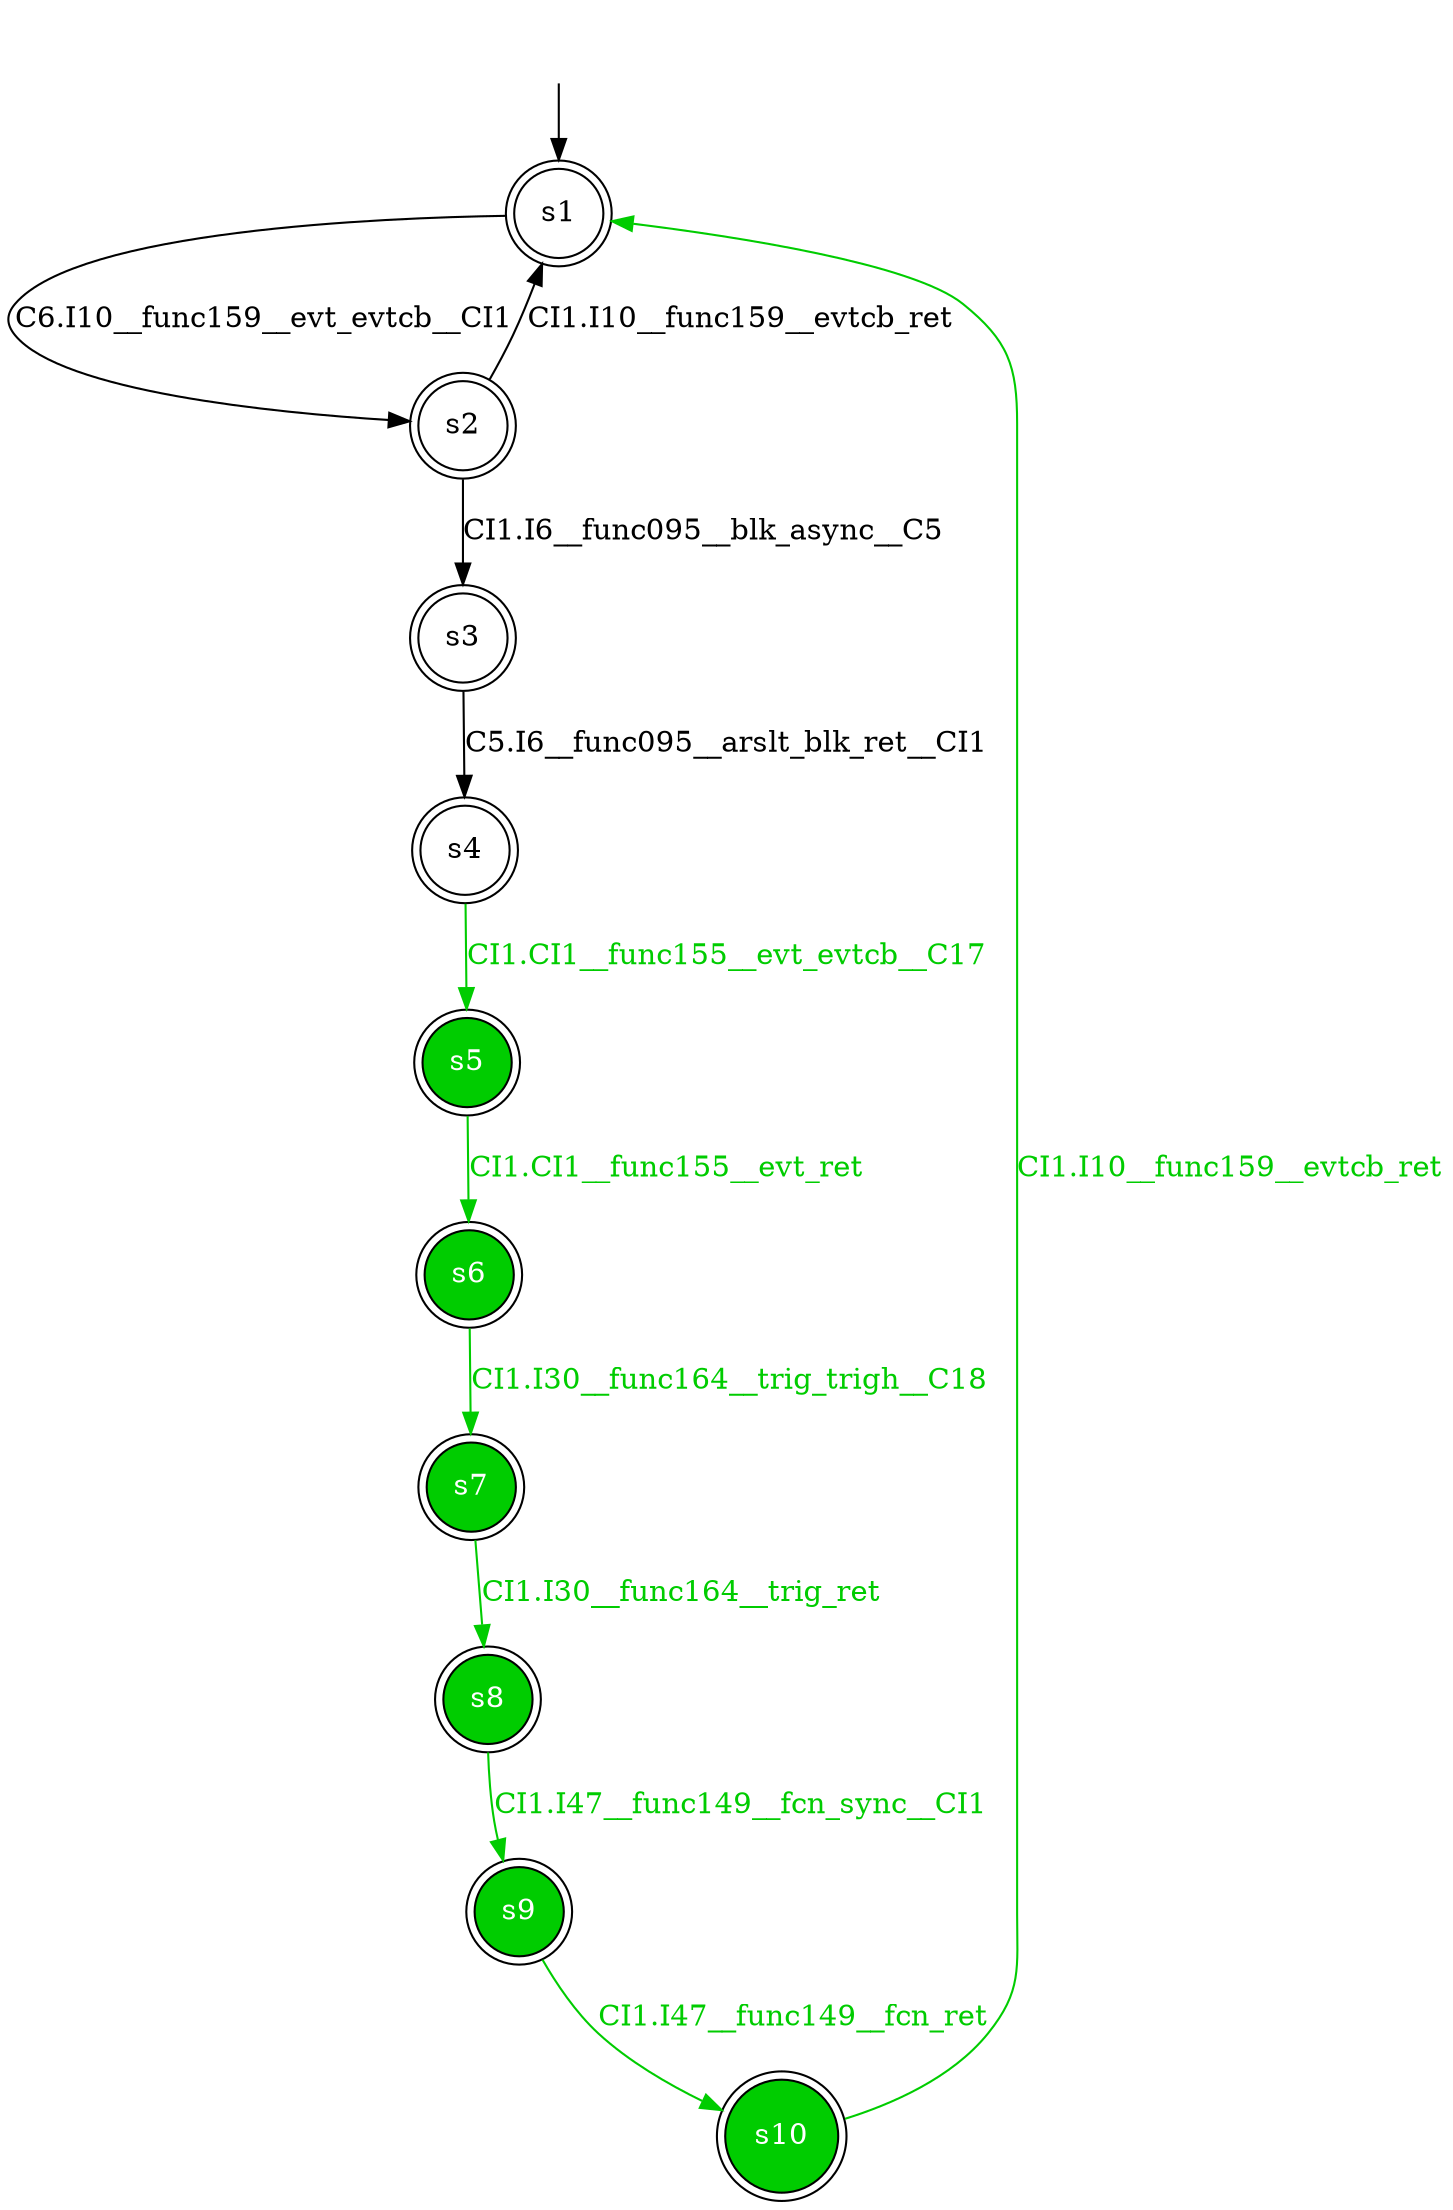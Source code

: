 digraph diffautomaton {
	1 [label=<s1> shape="doublecircle"];
	2 [label=<s2> shape="doublecircle"];
	3 [label=<s3> shape="doublecircle"];
	4 [label=<s4> shape="doublecircle"];
	5 [label=<s5> shape="doublecircle" fillcolor="#00cc00" fontcolor="#ffffff" style="filled"];
	6 [label=<s6> shape="doublecircle" fillcolor="#00cc00" fontcolor="#ffffff" style="filled"];
	7 [label=<s7> shape="doublecircle" fillcolor="#00cc00" fontcolor="#ffffff" style="filled"];
	8 [label=<s8> shape="doublecircle" fillcolor="#00cc00" fontcolor="#ffffff" style="filled"];
	9 [label=<s9> shape="doublecircle" fillcolor="#00cc00" fontcolor="#ffffff" style="filled"];
	10 [label=<s10> shape="doublecircle" fillcolor="#00cc00" fontcolor="#ffffff" style="filled"];
	__init1 [label=<> shape="none"];
	__init1 -> 1;
	1 -> 2 [label=<<font color="#000000">C6.I10__func159__evt_evtcb__CI1</font>> id="1-0-2"];
	2 -> 3 [label=<<font color="#000000">CI1.I6__func095__blk_async__C5</font>> id="2-0-3"];
	2 -> 1 [label=<<font color="#000000">CI1.I10__func159__evtcb_ret</font>> id="2-1-1"];
	3 -> 4 [label=<<font color="#000000">C5.I6__func095__arslt_blk_ret__CI1</font>> id="3-0-4"];
	4 -> 5 [label=<<font color="#00cc00">CI1.CI1__func155__evt_evtcb__C17</font>> color="#00cc00" id="4-0-5"];
	5 -> 6 [label=<<font color="#00cc00">CI1.CI1__func155__evt_ret</font>> color="#00cc00" id="5-0-6"];
	6 -> 7 [label=<<font color="#00cc00">CI1.I30__func164__trig_trigh__C18</font>> color="#00cc00" id="6-0-7"];
	7 -> 8 [label=<<font color="#00cc00">CI1.I30__func164__trig_ret</font>> color="#00cc00" id="7-0-8"];
	8 -> 9 [label=<<font color="#00cc00">CI1.I47__func149__fcn_sync__CI1</font>> color="#00cc00" id="8-0-9"];
	9 -> 10 [label=<<font color="#00cc00">CI1.I47__func149__fcn_ret</font>> color="#00cc00" id="9-0-10"];
	10 -> 1 [label=<<font color="#00cc00">CI1.I10__func159__evtcb_ret</font>> color="#00cc00" id="10-0-1"];
}
